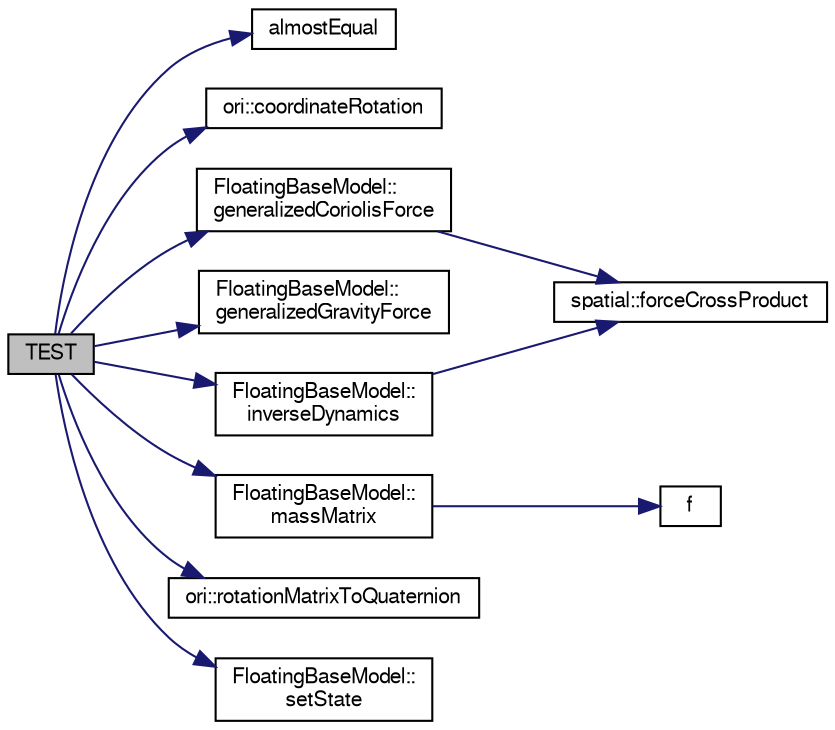 digraph "TEST"
{
  edge [fontname="FreeSans",fontsize="10",labelfontname="FreeSans",labelfontsize="10"];
  node [fontname="FreeSans",fontsize="10",shape=record];
  rankdir="LR";
  Node1 [label="TEST",height=0.2,width=0.4,color="black", fillcolor="grey75", style="filled", fontcolor="black"];
  Node1 -> Node2 [color="midnightblue",fontsize="10",style="solid",fontname="FreeSans"];
  Node2 [label="almostEqual",height=0.2,width=0.4,color="black", fillcolor="white", style="filled",URL="$de/dda/_math_utilities_8h.html#aa06ec79f1e3170ea41b58ffbf35b9fb6"];
  Node1 -> Node3 [color="midnightblue",fontsize="10",style="solid",fontname="FreeSans"];
  Node3 [label="ori::coordinateRotation",height=0.2,width=0.4,color="black", fillcolor="white", style="filled",URL="$da/d9b/namespaceori.html#a537b8d0769c03e4cd8ef2b9a9dc8a760"];
  Node1 -> Node4 [color="midnightblue",fontsize="10",style="solid",fontname="FreeSans"];
  Node4 [label="FloatingBaseModel::\lgeneralizedCoriolisForce",height=0.2,width=0.4,color="black", fillcolor="white", style="filled",URL="$d6/db1/class_floating_base_model.html#a48ee0323aedafce849ca9dec1ed6d9c0"];
  Node4 -> Node5 [color="midnightblue",fontsize="10",style="solid",fontname="FreeSans"];
  Node5 [label="spatial::forceCrossProduct",height=0.2,width=0.4,color="black", fillcolor="white", style="filled",URL="$de/d1a/namespacespatial.html#a705e44e685fd39dbd6c1a9002ae9a344"];
  Node1 -> Node6 [color="midnightblue",fontsize="10",style="solid",fontname="FreeSans"];
  Node6 [label="FloatingBaseModel::\lgeneralizedGravityForce",height=0.2,width=0.4,color="black", fillcolor="white", style="filled",URL="$d6/db1/class_floating_base_model.html#ae79c032f47bdee3795e4707429a27885"];
  Node1 -> Node7 [color="midnightblue",fontsize="10",style="solid",fontname="FreeSans"];
  Node7 [label="FloatingBaseModel::\linverseDynamics",height=0.2,width=0.4,color="black", fillcolor="white", style="filled",URL="$d6/db1/class_floating_base_model.html#a52b52a8b4c0460bd3520fc4b5356e1f9"];
  Node7 -> Node5 [color="midnightblue",fontsize="10",style="solid",fontname="FreeSans"];
  Node1 -> Node8 [color="midnightblue",fontsize="10",style="solid",fontname="FreeSans"];
  Node8 [label="FloatingBaseModel::\lmassMatrix",height=0.2,width=0.4,color="black", fillcolor="white", style="filled",URL="$d6/db1/class_floating_base_model.html#a73d58fada538f7d74ad94c48e5024b78"];
  Node8 -> Node9 [color="midnightblue",fontsize="10",style="solid",fontname="FreeSans"];
  Node9 [label="f",height=0.2,width=0.4,color="black", fillcolor="white", style="filled",URL="$dc/dd7/test__casadi_8cpp.html#ae20d7fba59865a21504b65cdb44cbfe5"];
  Node1 -> Node10 [color="midnightblue",fontsize="10",style="solid",fontname="FreeSans"];
  Node10 [label="ori::rotationMatrixToQuaternion",height=0.2,width=0.4,color="black", fillcolor="white", style="filled",URL="$da/d9b/namespaceori.html#a73c3872af6870d856cedd662856fcaea"];
  Node1 -> Node11 [color="midnightblue",fontsize="10",style="solid",fontname="FreeSans"];
  Node11 [label="FloatingBaseModel::\lsetState",height=0.2,width=0.4,color="black", fillcolor="white", style="filled",URL="$d6/db1/class_floating_base_model.html#a575819811abf1d4b8e527b22aead4013"];
}
